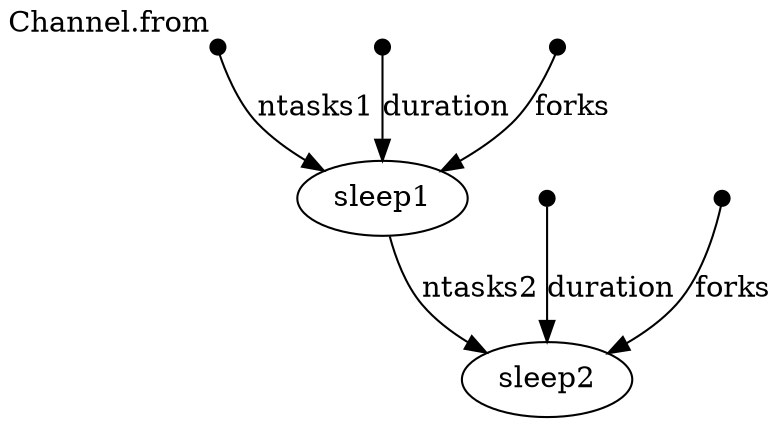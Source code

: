 digraph "sleep_workflow_dag" {
p0 [shape=point,label="",fixedsize=true,width=0.1,xlabel="Channel.from"];
p3 [label="sleep1"];
p0 -> p3 [label="ntasks1"];

p1 [shape=point,label="",fixedsize=true,width=0.1];
p3 [label="sleep1"];
p1 -> p3 [label="duration"];

p2 [shape=point,label="",fixedsize=true,width=0.1];
p3 [label="sleep1"];
p2 -> p3 [label="forks"];

p3 [label="sleep1"];
p6 [label="sleep2"];
p3 -> p6 [label="ntasks2"];

p4 [shape=point,label="",fixedsize=true,width=0.1];
p6 [label="sleep2"];
p4 -> p6 [label="duration"];

p5 [shape=point,label="",fixedsize=true,width=0.1];
p6 [label="sleep2"];
p5 -> p6 [label="forks"];

}
